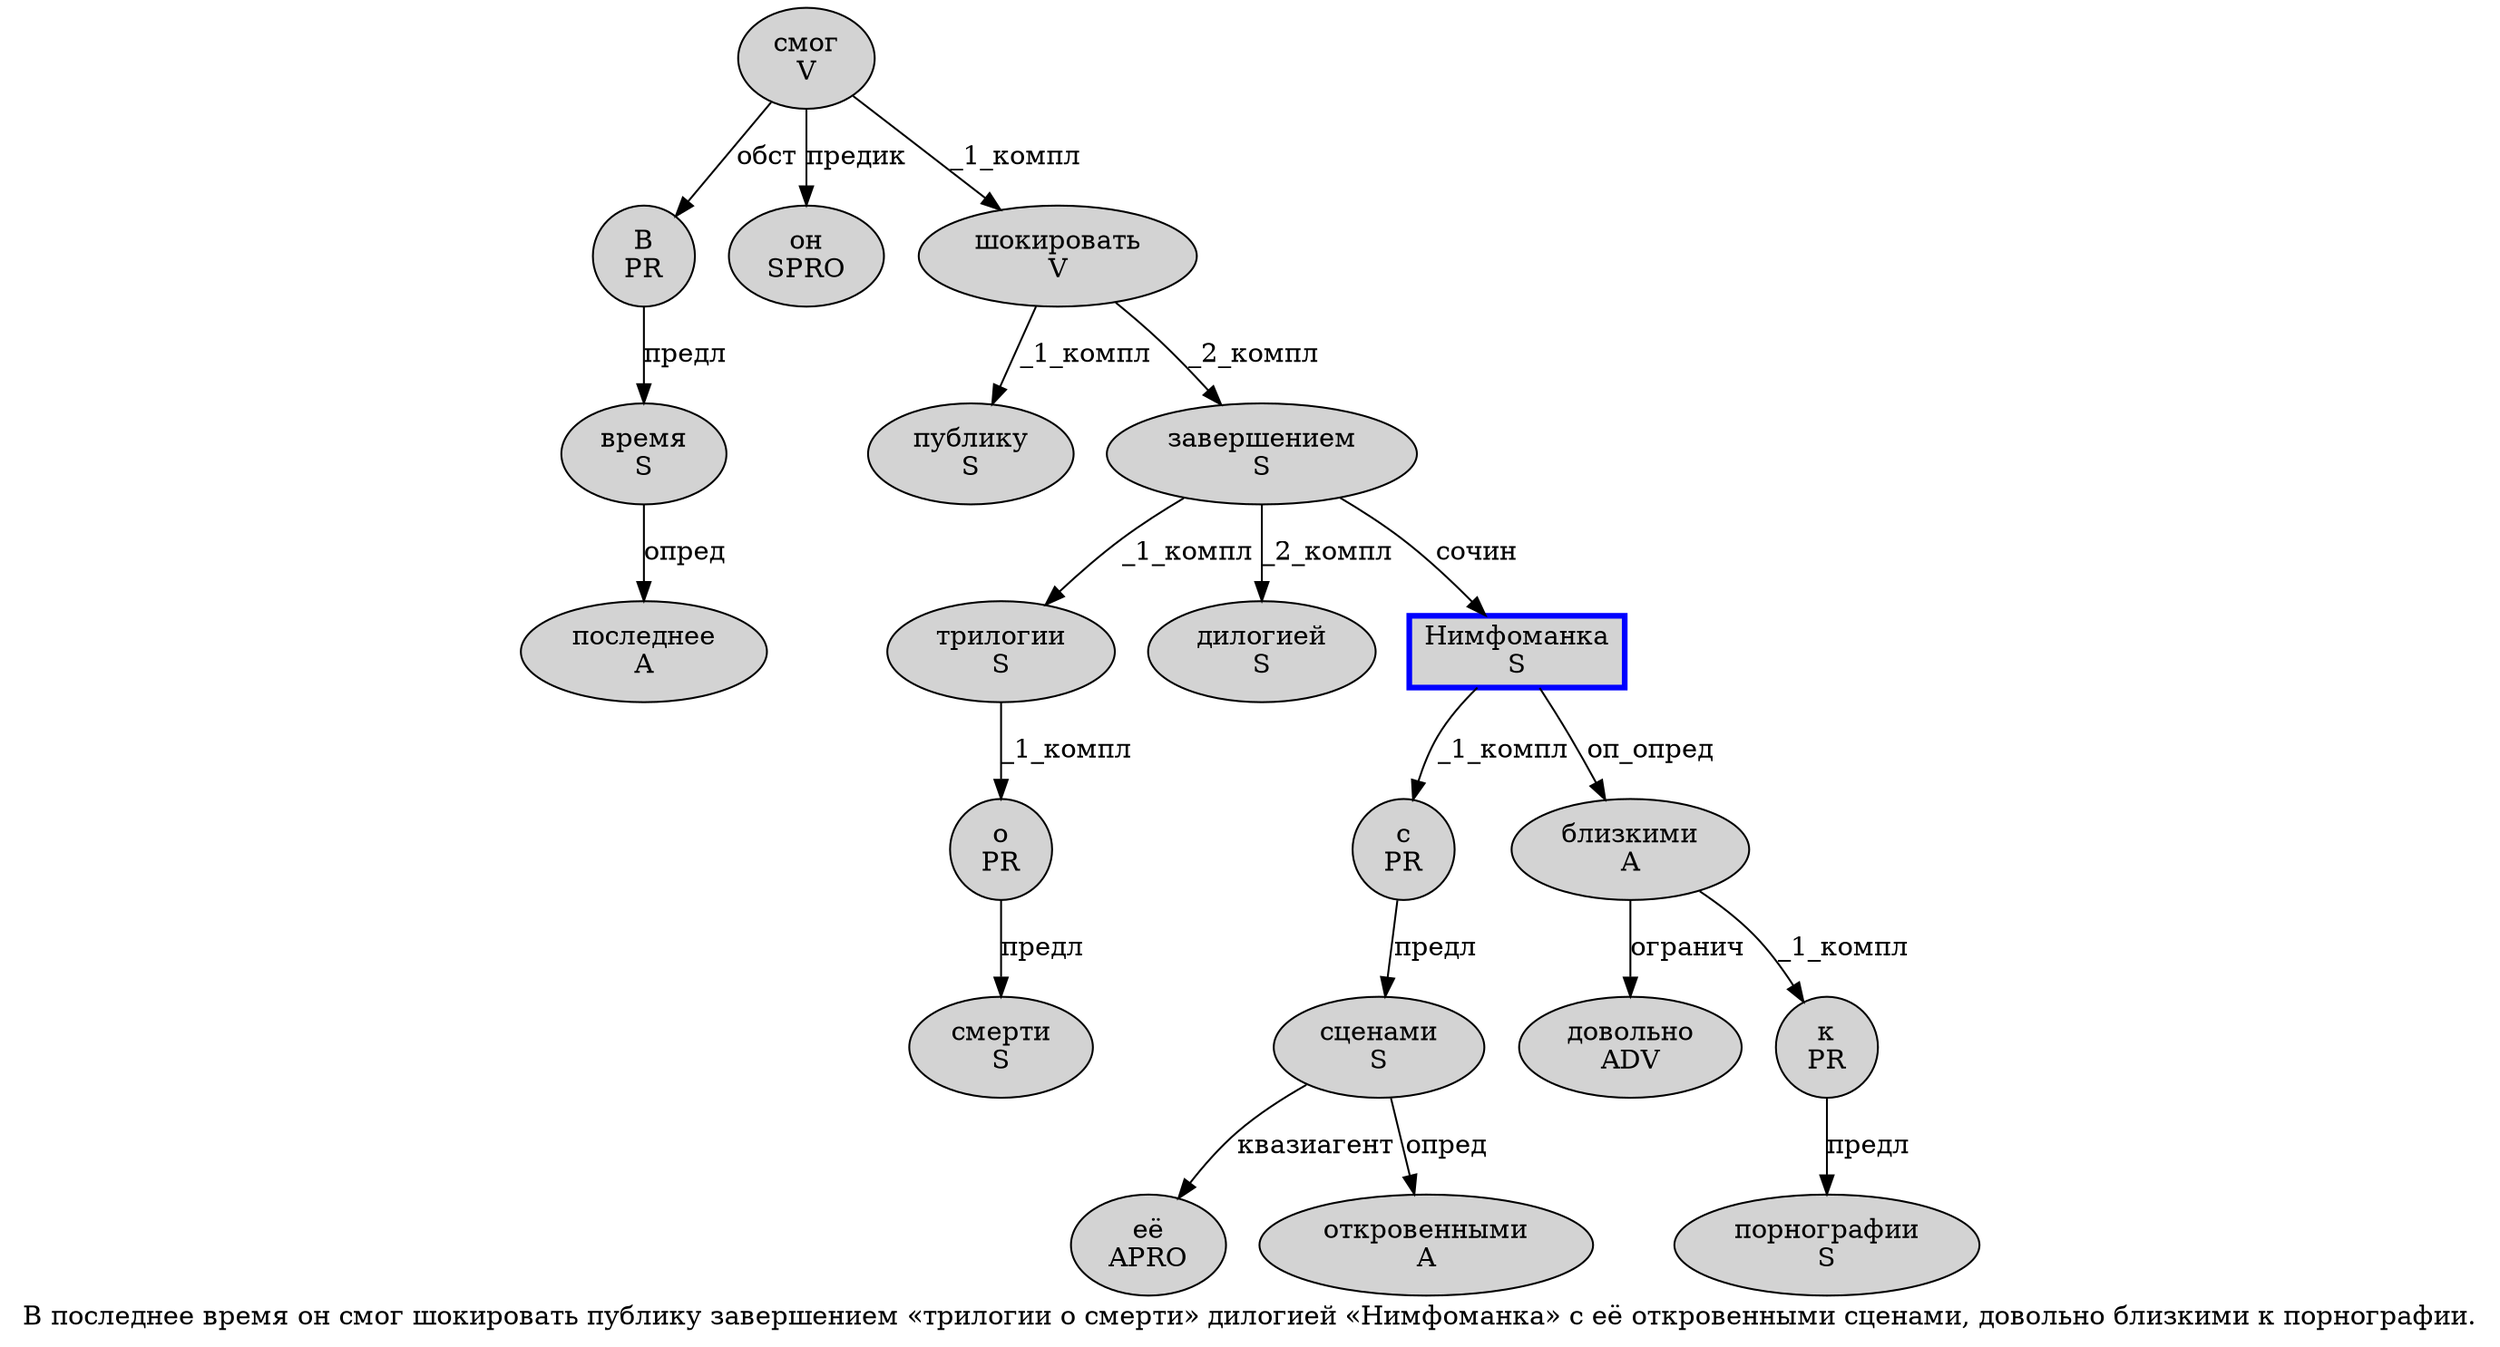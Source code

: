 digraph SENTENCE_1236 {
	graph [label="В последнее время он смог шокировать публику завершением «трилогии о смерти» дилогией «Нимфоманка» с её откровенными сценами, довольно близкими к порнографии."]
	node [style=filled]
		0 [label="В
PR" color="" fillcolor=lightgray penwidth=1 shape=ellipse]
		1 [label="последнее
A" color="" fillcolor=lightgray penwidth=1 shape=ellipse]
		2 [label="время
S" color="" fillcolor=lightgray penwidth=1 shape=ellipse]
		3 [label="он
SPRO" color="" fillcolor=lightgray penwidth=1 shape=ellipse]
		4 [label="смог
V" color="" fillcolor=lightgray penwidth=1 shape=ellipse]
		5 [label="шокировать
V" color="" fillcolor=lightgray penwidth=1 shape=ellipse]
		6 [label="публику
S" color="" fillcolor=lightgray penwidth=1 shape=ellipse]
		7 [label="завершением
S" color="" fillcolor=lightgray penwidth=1 shape=ellipse]
		9 [label="трилогии
S" color="" fillcolor=lightgray penwidth=1 shape=ellipse]
		10 [label="о
PR" color="" fillcolor=lightgray penwidth=1 shape=ellipse]
		11 [label="смерти
S" color="" fillcolor=lightgray penwidth=1 shape=ellipse]
		13 [label="дилогией
S" color="" fillcolor=lightgray penwidth=1 shape=ellipse]
		15 [label="Нимфоманка
S" color=blue fillcolor=lightgray penwidth=3 shape=box]
		17 [label="с
PR" color="" fillcolor=lightgray penwidth=1 shape=ellipse]
		18 [label="её
APRO" color="" fillcolor=lightgray penwidth=1 shape=ellipse]
		19 [label="откровенными
A" color="" fillcolor=lightgray penwidth=1 shape=ellipse]
		20 [label="сценами
S" color="" fillcolor=lightgray penwidth=1 shape=ellipse]
		22 [label="довольно
ADV" color="" fillcolor=lightgray penwidth=1 shape=ellipse]
		23 [label="близкими
A" color="" fillcolor=lightgray penwidth=1 shape=ellipse]
		24 [label="к
PR" color="" fillcolor=lightgray penwidth=1 shape=ellipse]
		25 [label="порнографии
S" color="" fillcolor=lightgray penwidth=1 shape=ellipse]
			15 -> 17 [label="_1_компл"]
			15 -> 23 [label="оп_опред"]
			7 -> 9 [label="_1_компл"]
			7 -> 13 [label="_2_компл"]
			7 -> 15 [label="сочин"]
			20 -> 18 [label="квазиагент"]
			20 -> 19 [label="опред"]
			4 -> 0 [label="обст"]
			4 -> 3 [label="предик"]
			4 -> 5 [label="_1_компл"]
			2 -> 1 [label="опред"]
			17 -> 20 [label="предл"]
			10 -> 11 [label="предл"]
			9 -> 10 [label="_1_компл"]
			0 -> 2 [label="предл"]
			24 -> 25 [label="предл"]
			23 -> 22 [label="огранич"]
			23 -> 24 [label="_1_компл"]
			5 -> 6 [label="_1_компл"]
			5 -> 7 [label="_2_компл"]
}